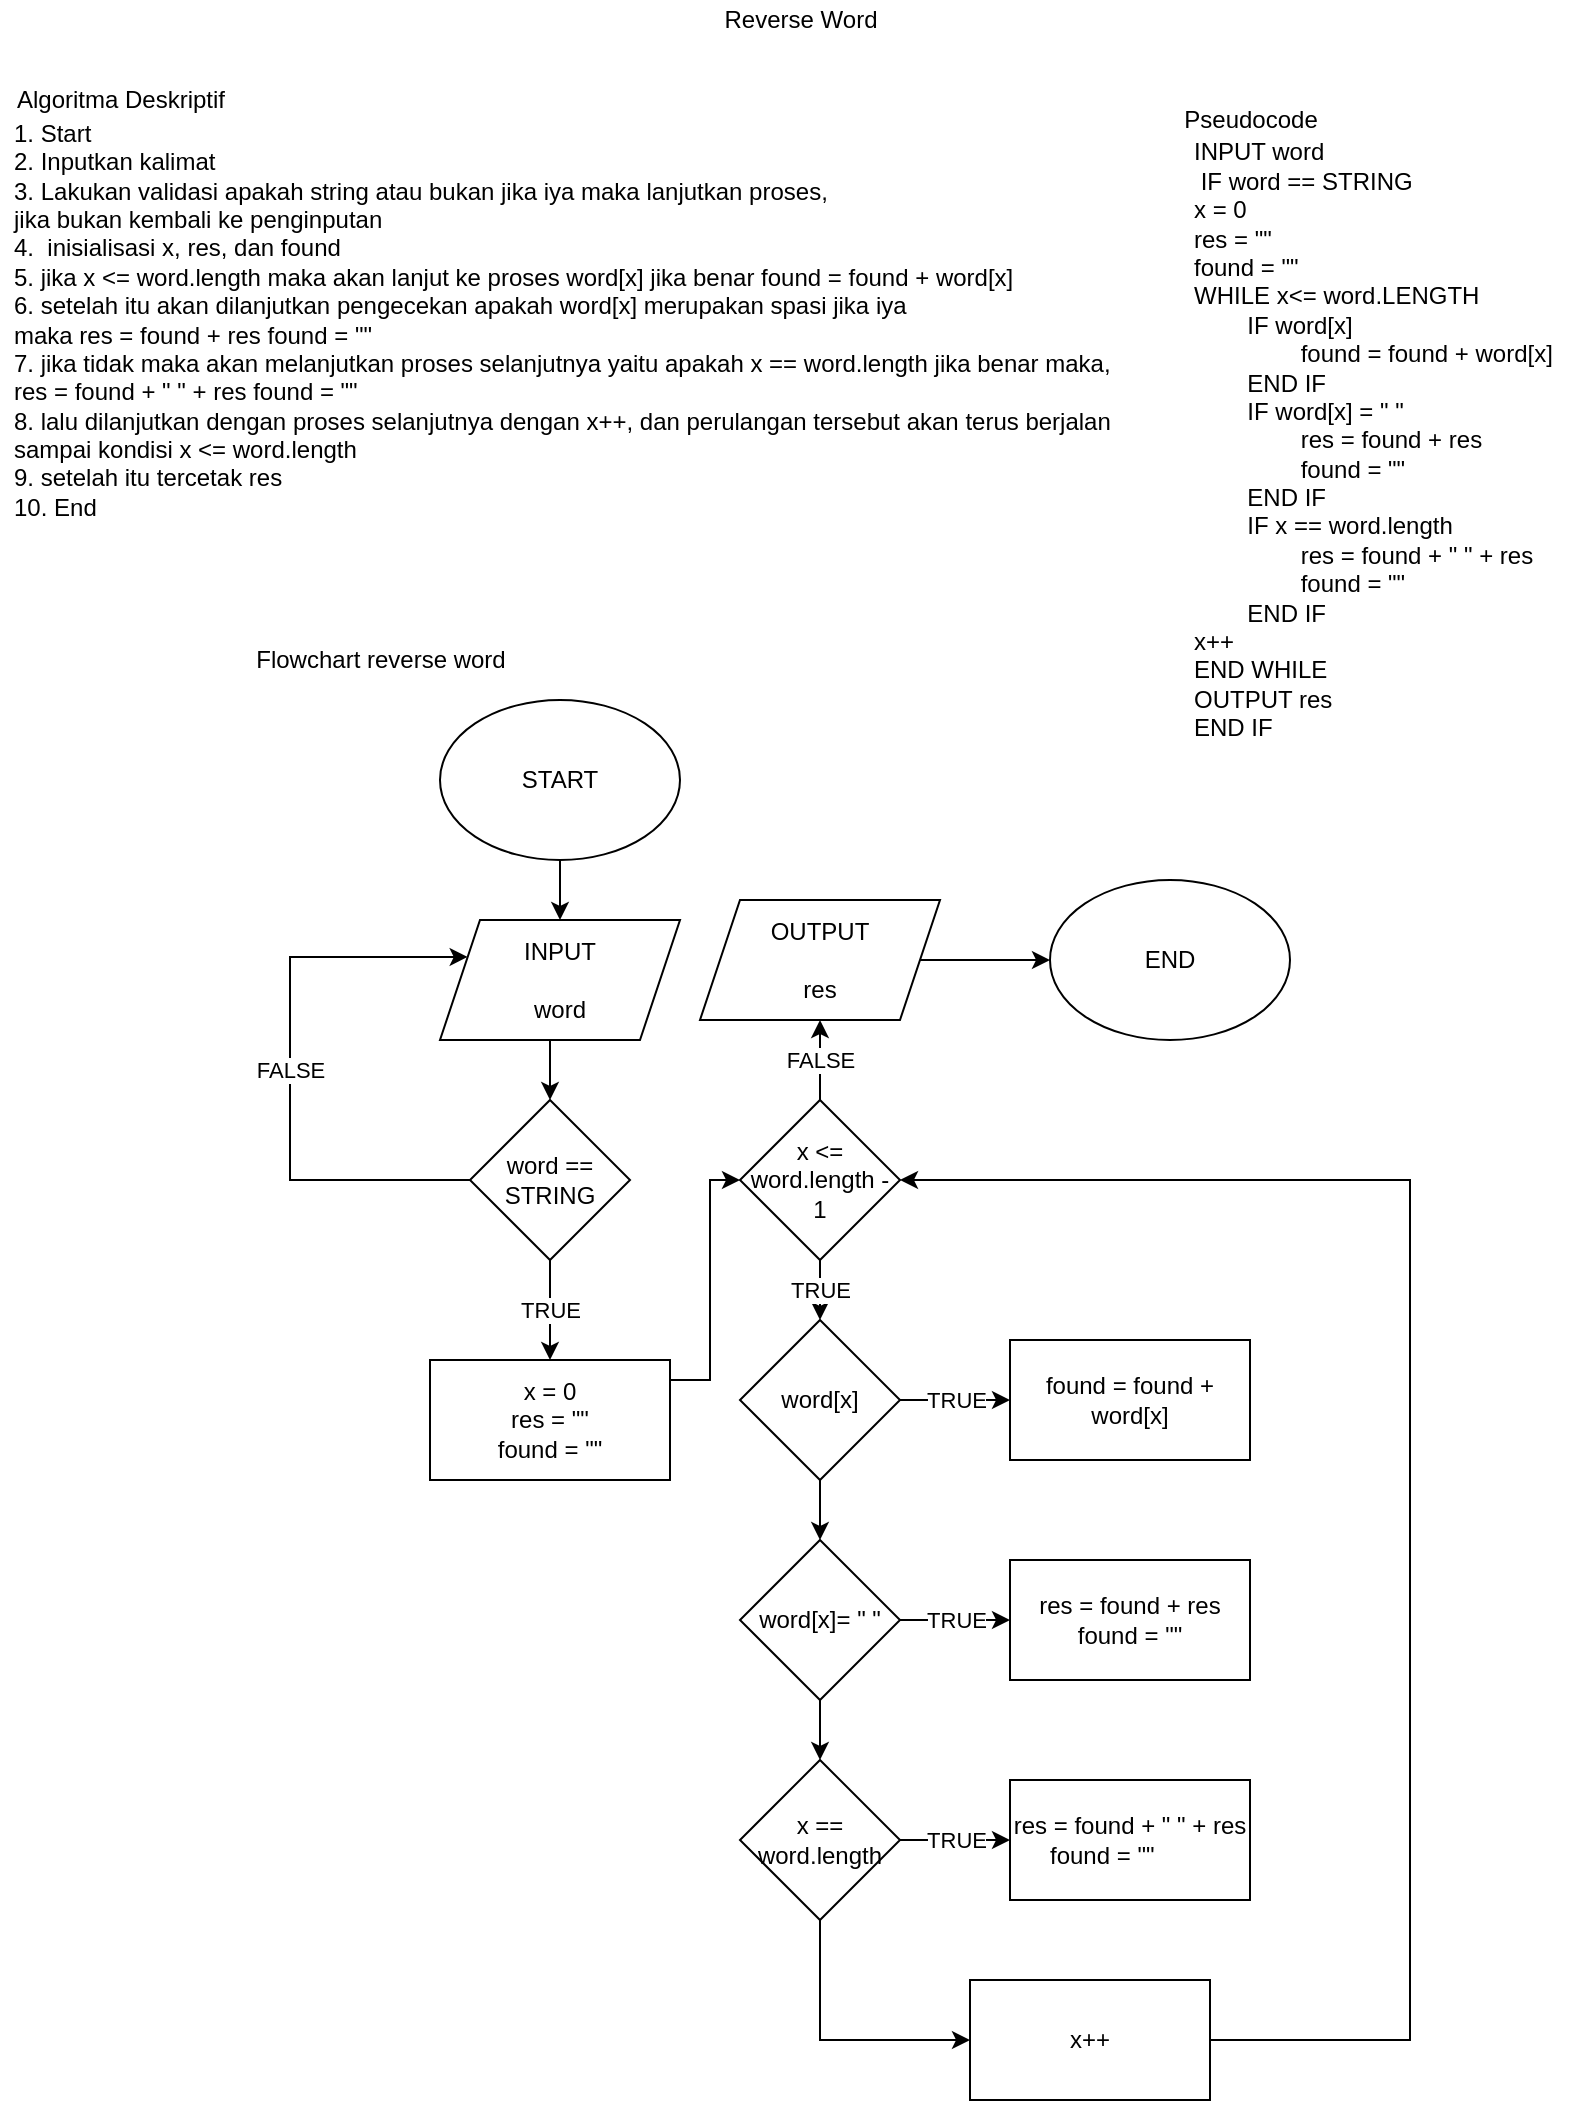 <mxfile version="16.4.5" type="device"><diagram id="uOoRRZ0T5RucZKc0tzgx" name="Page-1"><mxGraphModel dx="868" dy="488" grid="1" gridSize="10" guides="1" tooltips="1" connect="1" arrows="1" fold="1" page="1" pageScale="1" pageWidth="850" pageHeight="1100" math="0" shadow="0"><root><mxCell id="0"/><mxCell id="1" parent="0"/><mxCell id="ndrVDsaMhNJdIHbknH0Q-1" value="Flowchart reverse word" style="text;html=1;align=center;verticalAlign=middle;resizable=0;points=[];autosize=1;strokeColor=none;fillColor=none;" parent="1" vertex="1"><mxGeometry x="135" y="340" width="140" height="20" as="geometry"/></mxCell><mxCell id="ndrVDsaMhNJdIHbknH0Q-57" style="edgeStyle=orthogonalEdgeStyle;rounded=0;orthogonalLoop=1;jettySize=auto;html=1;exitX=0.5;exitY=1;exitDx=0;exitDy=0;entryX=0.5;entryY=0;entryDx=0;entryDy=0;" parent="1" source="ndrVDsaMhNJdIHbknH0Q-45" target="ndrVDsaMhNJdIHbknH0Q-46" edge="1"><mxGeometry relative="1" as="geometry"/></mxCell><mxCell id="ndrVDsaMhNJdIHbknH0Q-45" value="START" style="ellipse;whiteSpace=wrap;html=1;" parent="1" vertex="1"><mxGeometry x="235" y="370" width="120" height="80" as="geometry"/></mxCell><mxCell id="ndrVDsaMhNJdIHbknH0Q-58" style="edgeStyle=orthogonalEdgeStyle;rounded=0;orthogonalLoop=1;jettySize=auto;html=1;exitX=0.5;exitY=1;exitDx=0;exitDy=0;entryX=0.5;entryY=0;entryDx=0;entryDy=0;" parent="1" source="ndrVDsaMhNJdIHbknH0Q-46" target="ndrVDsaMhNJdIHbknH0Q-47" edge="1"><mxGeometry relative="1" as="geometry"/></mxCell><mxCell id="ndrVDsaMhNJdIHbknH0Q-46" value="INPUT &lt;br&gt;&lt;br&gt;word" style="shape=parallelogram;perimeter=parallelogramPerimeter;whiteSpace=wrap;html=1;fixedSize=1;" parent="1" vertex="1"><mxGeometry x="235" y="480" width="120" height="60" as="geometry"/></mxCell><mxCell id="ndrVDsaMhNJdIHbknH0Q-59" value="TRUE" style="edgeStyle=orthogonalEdgeStyle;rounded=0;orthogonalLoop=1;jettySize=auto;html=1;exitX=0.5;exitY=1;exitDx=0;exitDy=0;entryX=0.5;entryY=0;entryDx=0;entryDy=0;" parent="1" source="ndrVDsaMhNJdIHbknH0Q-47" target="ndrVDsaMhNJdIHbknH0Q-48" edge="1"><mxGeometry relative="1" as="geometry"/></mxCell><mxCell id="ndrVDsaMhNJdIHbknH0Q-76" value="FALSE" style="edgeStyle=orthogonalEdgeStyle;rounded=0;orthogonalLoop=1;jettySize=auto;html=1;exitX=0;exitY=0.5;exitDx=0;exitDy=0;entryX=0;entryY=0.25;entryDx=0;entryDy=0;" parent="1" source="ndrVDsaMhNJdIHbknH0Q-47" target="ndrVDsaMhNJdIHbknH0Q-46" edge="1"><mxGeometry relative="1" as="geometry"><Array as="points"><mxPoint x="160" y="610"/><mxPoint x="160" y="498"/></Array></mxGeometry></mxCell><mxCell id="ndrVDsaMhNJdIHbknH0Q-47" value="word == STRING" style="rhombus;whiteSpace=wrap;html=1;" parent="1" vertex="1"><mxGeometry x="250" y="570" width="80" height="80" as="geometry"/></mxCell><mxCell id="ndrVDsaMhNJdIHbknH0Q-69" style="edgeStyle=orthogonalEdgeStyle;rounded=0;orthogonalLoop=1;jettySize=auto;html=1;exitX=1;exitY=0.5;exitDx=0;exitDy=0;entryX=0;entryY=0.5;entryDx=0;entryDy=0;" parent="1" source="ndrVDsaMhNJdIHbknH0Q-48" target="ndrVDsaMhNJdIHbknH0Q-68" edge="1"><mxGeometry relative="1" as="geometry"><Array as="points"><mxPoint x="370" y="710"/><mxPoint x="370" y="610"/></Array></mxGeometry></mxCell><mxCell id="ndrVDsaMhNJdIHbknH0Q-48" value="x = 0&lt;br&gt;res = &quot;&quot;&lt;br&gt;found = &quot;&quot;" style="rounded=0;whiteSpace=wrap;html=1;" parent="1" vertex="1"><mxGeometry x="230" y="700" width="120" height="60" as="geometry"/></mxCell><mxCell id="ndrVDsaMhNJdIHbknH0Q-61" style="edgeStyle=orthogonalEdgeStyle;rounded=0;orthogonalLoop=1;jettySize=auto;html=1;exitX=0.5;exitY=1;exitDx=0;exitDy=0;entryX=0.5;entryY=0;entryDx=0;entryDy=0;" parent="1" source="ndrVDsaMhNJdIHbknH0Q-51" target="ndrVDsaMhNJdIHbknH0Q-52" edge="1"><mxGeometry relative="1" as="geometry"/></mxCell><mxCell id="ndrVDsaMhNJdIHbknH0Q-71" value="TRUE" style="edgeStyle=orthogonalEdgeStyle;rounded=0;orthogonalLoop=1;jettySize=auto;html=1;exitX=1;exitY=0.5;exitDx=0;exitDy=0;entryX=0;entryY=0.5;entryDx=0;entryDy=0;" parent="1" source="ndrVDsaMhNJdIHbknH0Q-51" target="ndrVDsaMhNJdIHbknH0Q-70" edge="1"><mxGeometry relative="1" as="geometry"/></mxCell><mxCell id="ndrVDsaMhNJdIHbknH0Q-51" value="word[x]" style="rhombus;whiteSpace=wrap;html=1;" parent="1" vertex="1"><mxGeometry x="385" y="680" width="80" height="80" as="geometry"/></mxCell><mxCell id="ndrVDsaMhNJdIHbknH0Q-62" style="edgeStyle=orthogonalEdgeStyle;rounded=0;orthogonalLoop=1;jettySize=auto;html=1;exitX=0.5;exitY=1;exitDx=0;exitDy=0;entryX=0.5;entryY=0;entryDx=0;entryDy=0;" parent="1" source="ndrVDsaMhNJdIHbknH0Q-52" target="ndrVDsaMhNJdIHbknH0Q-53" edge="1"><mxGeometry relative="1" as="geometry"/></mxCell><mxCell id="ndrVDsaMhNJdIHbknH0Q-77" value="TRUE" style="edgeStyle=orthogonalEdgeStyle;rounded=0;orthogonalLoop=1;jettySize=auto;html=1;exitX=1;exitY=0.5;exitDx=0;exitDy=0;entryX=0;entryY=0.5;entryDx=0;entryDy=0;" parent="1" source="ndrVDsaMhNJdIHbknH0Q-52" target="ndrVDsaMhNJdIHbknH0Q-67" edge="1"><mxGeometry relative="1" as="geometry"/></mxCell><mxCell id="ndrVDsaMhNJdIHbknH0Q-52" value="word[x]= &quot; &quot;" style="rhombus;whiteSpace=wrap;html=1;" parent="1" vertex="1"><mxGeometry x="385" y="790" width="80" height="80" as="geometry"/></mxCell><mxCell id="ndrVDsaMhNJdIHbknH0Q-63" style="edgeStyle=orthogonalEdgeStyle;rounded=0;orthogonalLoop=1;jettySize=auto;html=1;exitX=0.5;exitY=1;exitDx=0;exitDy=0;entryX=0;entryY=0.5;entryDx=0;entryDy=0;" parent="1" source="ndrVDsaMhNJdIHbknH0Q-53" target="ndrVDsaMhNJdIHbknH0Q-55" edge="1"><mxGeometry relative="1" as="geometry"><mxPoint x="425" y="1000" as="targetPoint"/></mxGeometry></mxCell><mxCell id="ndrVDsaMhNJdIHbknH0Q-79" value="TRUE" style="edgeStyle=orthogonalEdgeStyle;rounded=0;orthogonalLoop=1;jettySize=auto;html=1;exitX=1;exitY=0.5;exitDx=0;exitDy=0;entryX=0;entryY=0.5;entryDx=0;entryDy=0;" parent="1" source="ndrVDsaMhNJdIHbknH0Q-53" target="ndrVDsaMhNJdIHbknH0Q-66" edge="1"><mxGeometry relative="1" as="geometry"/></mxCell><mxCell id="ndrVDsaMhNJdIHbknH0Q-53" value="x == word.length" style="rhombus;whiteSpace=wrap;html=1;" parent="1" vertex="1"><mxGeometry x="385" y="900" width="80" height="80" as="geometry"/></mxCell><mxCell id="ndrVDsaMhNJdIHbknH0Q-65" style="edgeStyle=orthogonalEdgeStyle;rounded=0;orthogonalLoop=1;jettySize=auto;html=1;exitX=1;exitY=0.5;exitDx=0;exitDy=0;entryX=1;entryY=0.5;entryDx=0;entryDy=0;" parent="1" source="ndrVDsaMhNJdIHbknH0Q-55" target="ndrVDsaMhNJdIHbknH0Q-68" edge="1"><mxGeometry relative="1" as="geometry"><Array as="points"><mxPoint x="720" y="1040"/><mxPoint x="720" y="610"/></Array></mxGeometry></mxCell><mxCell id="ndrVDsaMhNJdIHbknH0Q-55" value="x++" style="rounded=0;whiteSpace=wrap;html=1;" parent="1" vertex="1"><mxGeometry x="500" y="1010" width="120" height="60" as="geometry"/></mxCell><mxCell id="ndrVDsaMhNJdIHbknH0Q-56" value="END" style="ellipse;whiteSpace=wrap;html=1;" parent="1" vertex="1"><mxGeometry x="540" y="460" width="120" height="80" as="geometry"/></mxCell><mxCell id="ndrVDsaMhNJdIHbknH0Q-66" value="res = found + &quot; &quot; + res found = &quot;&quot;&lt;span style=&quot;white-space: pre&quot;&gt;&#9;&lt;/span&gt;" style="rounded=0;whiteSpace=wrap;html=1;" parent="1" vertex="1"><mxGeometry x="520" y="910" width="120" height="60" as="geometry"/></mxCell><mxCell id="ndrVDsaMhNJdIHbknH0Q-67" value="res = found + res found = &quot;&quot;" style="rounded=0;whiteSpace=wrap;html=1;" parent="1" vertex="1"><mxGeometry x="520" y="800" width="120" height="60" as="geometry"/></mxCell><mxCell id="ndrVDsaMhNJdIHbknH0Q-72" value="TRUE" style="edgeStyle=orthogonalEdgeStyle;rounded=0;orthogonalLoop=1;jettySize=auto;html=1;exitX=0.5;exitY=1;exitDx=0;exitDy=0;entryX=0.5;entryY=0;entryDx=0;entryDy=0;" parent="1" source="ndrVDsaMhNJdIHbknH0Q-68" target="ndrVDsaMhNJdIHbknH0Q-51" edge="1"><mxGeometry relative="1" as="geometry"/></mxCell><mxCell id="CygO3Jy2xVH7y8biOJJb-2" value="FALSE" style="edgeStyle=orthogonalEdgeStyle;rounded=0;orthogonalLoop=1;jettySize=auto;html=1;" parent="1" source="ndrVDsaMhNJdIHbknH0Q-68" target="CygO3Jy2xVH7y8biOJJb-1" edge="1"><mxGeometry relative="1" as="geometry"/></mxCell><mxCell id="ndrVDsaMhNJdIHbknH0Q-68" value="x &amp;lt;= word.length - 1" style="rhombus;whiteSpace=wrap;html=1;" parent="1" vertex="1"><mxGeometry x="385" y="570" width="80" height="80" as="geometry"/></mxCell><mxCell id="ndrVDsaMhNJdIHbknH0Q-70" value="found = found + word[x]" style="rounded=0;whiteSpace=wrap;html=1;" parent="1" vertex="1"><mxGeometry x="520" y="690" width="120" height="60" as="geometry"/></mxCell><mxCell id="CygO3Jy2xVH7y8biOJJb-3" style="edgeStyle=orthogonalEdgeStyle;rounded=0;orthogonalLoop=1;jettySize=auto;html=1;exitX=1;exitY=0.5;exitDx=0;exitDy=0;entryX=0;entryY=0.5;entryDx=0;entryDy=0;" parent="1" source="CygO3Jy2xVH7y8biOJJb-1" target="ndrVDsaMhNJdIHbknH0Q-56" edge="1"><mxGeometry relative="1" as="geometry"/></mxCell><mxCell id="CygO3Jy2xVH7y8biOJJb-1" value="OUTPUT &lt;br&gt;&lt;br&gt;res" style="shape=parallelogram;perimeter=parallelogramPerimeter;whiteSpace=wrap;html=1;fixedSize=1;" parent="1" vertex="1"><mxGeometry x="365" y="470" width="120" height="60" as="geometry"/></mxCell><mxCell id="ZQX1ENnuBV2p821NMHTx-1" value="Algoritma Deskriptif" style="text;html=1;align=center;verticalAlign=middle;resizable=0;points=[];autosize=1;strokeColor=none;fillColor=none;" parent="1" vertex="1"><mxGeometry x="15" y="60" width="120" height="20" as="geometry"/></mxCell><mxCell id="ZQX1ENnuBV2p821NMHTx-2" value="Reverse Word" style="text;html=1;align=center;verticalAlign=middle;resizable=0;points=[];autosize=1;strokeColor=none;fillColor=none;" parent="1" vertex="1"><mxGeometry x="370" y="20" width="90" height="20" as="geometry"/></mxCell><mxCell id="ZQX1ENnuBV2p821NMHTx-3" value="1. Start&lt;br&gt;2. Inputkan kalimat&lt;br&gt;3. Lakukan validasi apakah string atau bukan jika iya maka lanjutkan proses,&lt;br&gt;jika bukan kembali ke penginputan&lt;br&gt;4.&amp;nbsp; inisialisasi x, res, dan found&lt;br&gt;5. jika x &amp;lt;= word.length maka akan lanjut ke proses word[x] jika benar found = found + word[x]&lt;br&gt;6. setelah itu akan dilanjutkan pengecekan apakah word[x] merupakan spasi jika iya&lt;br&gt;maka res = found + res found = &quot;&quot;&lt;br&gt;7. jika tidak maka akan melanjutkan proses selanjutnya yaitu apakah x == word.length jika benar maka,&lt;br&gt;res = found + &quot; &quot; + res found = &quot;&quot;&lt;br&gt;8. lalu dilanjutkan dengan proses selanjutnya dengan x++, dan perulangan tersebut akan terus berjalan&lt;br&gt;sampai kondisi x &amp;lt;= word.length&lt;br&gt;9. setelah itu tercetak res&lt;br&gt;10. End" style="text;html=1;align=left;verticalAlign=middle;resizable=0;points=[];autosize=1;strokeColor=none;fillColor=none;" parent="1" vertex="1"><mxGeometry x="20" y="80" width="560" height="200" as="geometry"/></mxCell><mxCell id="ZQX1ENnuBV2p821NMHTx-4" value="Pseudocode" style="text;html=1;align=center;verticalAlign=middle;resizable=0;points=[];autosize=1;strokeColor=none;fillColor=none;" parent="1" vertex="1"><mxGeometry x="600" y="70" width="80" height="20" as="geometry"/></mxCell><mxCell id="ZQX1ENnuBV2p821NMHTx-5" value="INPUT word&lt;br&gt;&amp;nbsp;IF word == STRING&lt;br&gt;x = 0&lt;br&gt;res = &quot;&quot;&lt;br&gt;found = &quot;&quot;&lt;br&gt;WHILE x&amp;lt;= word.LENGTH&lt;br&gt;&lt;span style=&quot;white-space: pre&quot;&gt;&#9;&lt;/span&gt;IF word[x]&lt;br&gt;&lt;span style=&quot;white-space: pre&quot;&gt;&#9;&lt;/span&gt;&lt;span style=&quot;white-space: pre&quot;&gt;&#9;&lt;/span&gt;found = found + word[x]&lt;br&gt;&lt;span style=&quot;white-space: pre&quot;&gt;&#9;&lt;/span&gt;END IF&lt;br&gt;&lt;span style=&quot;white-space: pre&quot;&gt;&#9;&lt;/span&gt;IF word[x] = &quot; &quot;&lt;br&gt;&lt;span style=&quot;white-space: pre&quot;&gt;&#9;&lt;/span&gt;&lt;span style=&quot;white-space: pre&quot;&gt;&#9;&lt;/span&gt;res = found + res&lt;br&gt;&lt;span style=&quot;white-space: pre&quot;&gt;&#9;&lt;/span&gt;&lt;span style=&quot;white-space: pre&quot;&gt;&#9;&lt;/span&gt;found = &quot;&quot;&lt;br&gt;&lt;span style=&quot;white-space: pre&quot;&gt;&#9;&lt;/span&gt;END IF&lt;br&gt;&lt;span style=&quot;white-space: pre&quot;&gt;&#9;&lt;/span&gt;IF x == word.length&lt;br&gt;&lt;span style=&quot;white-space: pre&quot;&gt;&#9;&lt;/span&gt;&lt;span style=&quot;white-space: pre&quot;&gt;&#9;&lt;/span&gt;res = found + &quot; &quot; + res&lt;br&gt;&lt;span style=&quot;white-space: pre&quot;&gt;&#9;&lt;/span&gt;&lt;span style=&quot;white-space: pre&quot;&gt;&#9;&lt;/span&gt;found = &quot;&quot;&lt;br&gt;&lt;span style=&quot;white-space: pre&quot;&gt;&#9;&lt;/span&gt;END IF&lt;br&gt;x++&lt;br&gt;END WHILE&lt;br&gt;OUTPUT res&lt;br&gt;END IF" style="text;html=1;align=left;verticalAlign=middle;resizable=0;points=[];autosize=1;strokeColor=none;fillColor=none;" parent="1" vertex="1"><mxGeometry x="610" y="90" width="190" height="300" as="geometry"/></mxCell></root></mxGraphModel></diagram></mxfile>